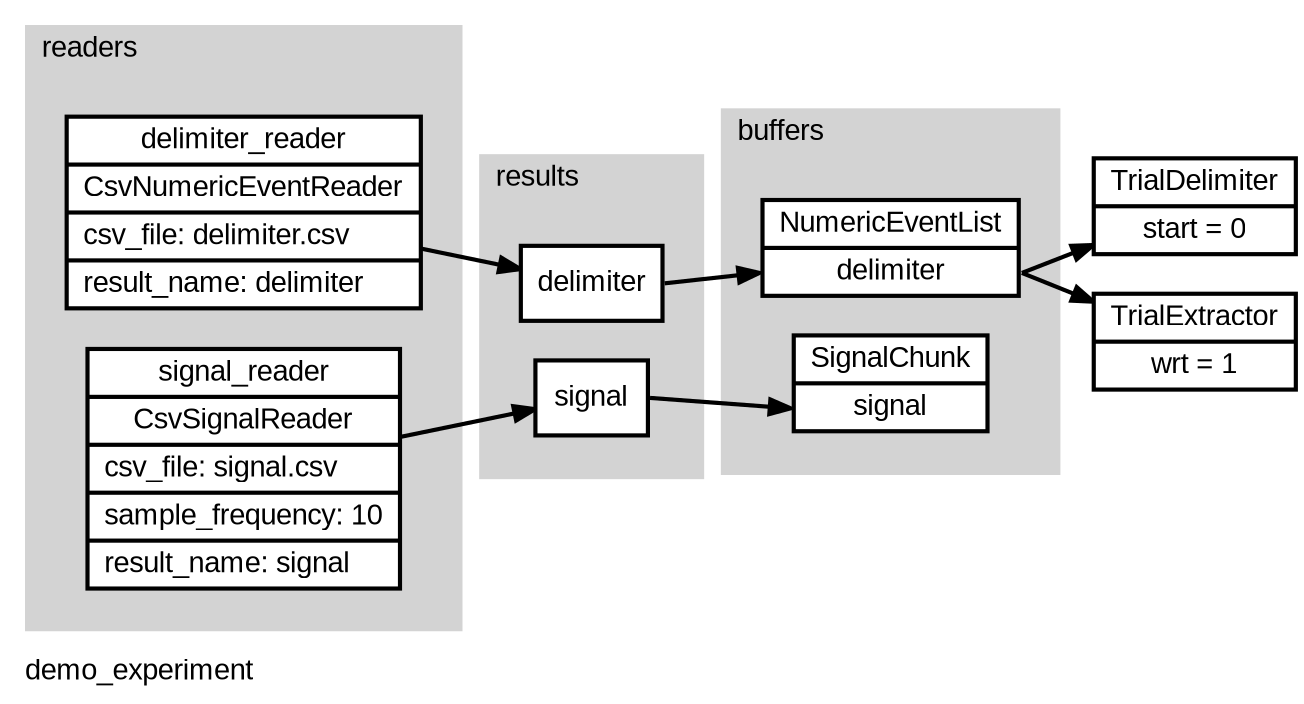 digraph demo_experiment {
	graph [fontname=Arial label=demo_experiment labeljust=l outputorder=edgesfirst overlap=scale rankdir=LR splines=false]
	node [fillcolor=white fontname=Arial penwidth=2.0 shape=record style=filled]
	edge [fontname=Arial penwidth=2.0]
	subgraph cluster_buffers {
		graph [bgcolor=lightgray color=transparent fontname=Arial label=buffers margin=20 rank=same]
		event_list [label="NumericEventList|<delimiter>delimiter"]
		signal_chunk [label="SignalChunk|<signal>signal"]
	}
	trial_delimiter [label="TrialDelimiter|start = 0"]
	event_list:delimiter:e -> trial_delimiter
	trial_extractor [label="TrialExtractor|wrt = 1"]
	event_list:delimiter:e -> trial_extractor
	subgraph cluster_enhancers {
		graph [bgcolor=lightgray color=transparent fontname=Arial label=enhancers margin=20 rank=same]
	}
	subgraph cluster_readers {
		graph [bgcolor=lightgray color=transparent fontname=Arial label=readers margin=20 rank=same]
		delimiter_reader [label="delimiter_reader|CsvNumericEventReader|csv_file: delimiter.csv\l|result_name: delimiter\l"]
		signal_reader [label="signal_reader|CsvSignalReader|csv_file: signal.csv\l|sample_frequency: 10\l|result_name: signal\l"]
	}
	delimiter_reader -> delimiter_reader_results
	signal_reader -> signal_reader_results
	subgraph cluster_results {
		graph [bgcolor=lightgray color=transparent fontname=Arial label=results margin=20 rank=same]
		delimiter_reader_results [label="<delimiter>delimiter"]
		signal_reader_results [label="<signal>signal"]
	}
	delimiter_reader_results:delimiter:e -> event_list:delimiter:w
	signal_reader_results:signal:e -> signal_chunk:signal:w
}
